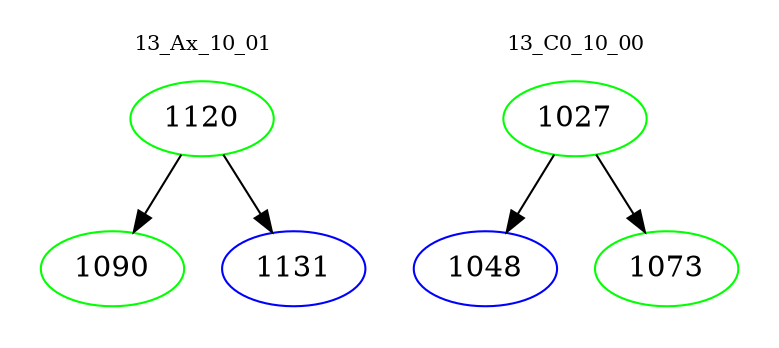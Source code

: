 digraph{
subgraph cluster_0 {
color = white
label = "13_Ax_10_01";
fontsize=10;
T0_1120 [label="1120", color="green"]
T0_1120 -> T0_1090 [color="black"]
T0_1090 [label="1090", color="green"]
T0_1120 -> T0_1131 [color="black"]
T0_1131 [label="1131", color="blue"]
}
subgraph cluster_1 {
color = white
label = "13_C0_10_00";
fontsize=10;
T1_1027 [label="1027", color="green"]
T1_1027 -> T1_1048 [color="black"]
T1_1048 [label="1048", color="blue"]
T1_1027 -> T1_1073 [color="black"]
T1_1073 [label="1073", color="green"]
}
}
